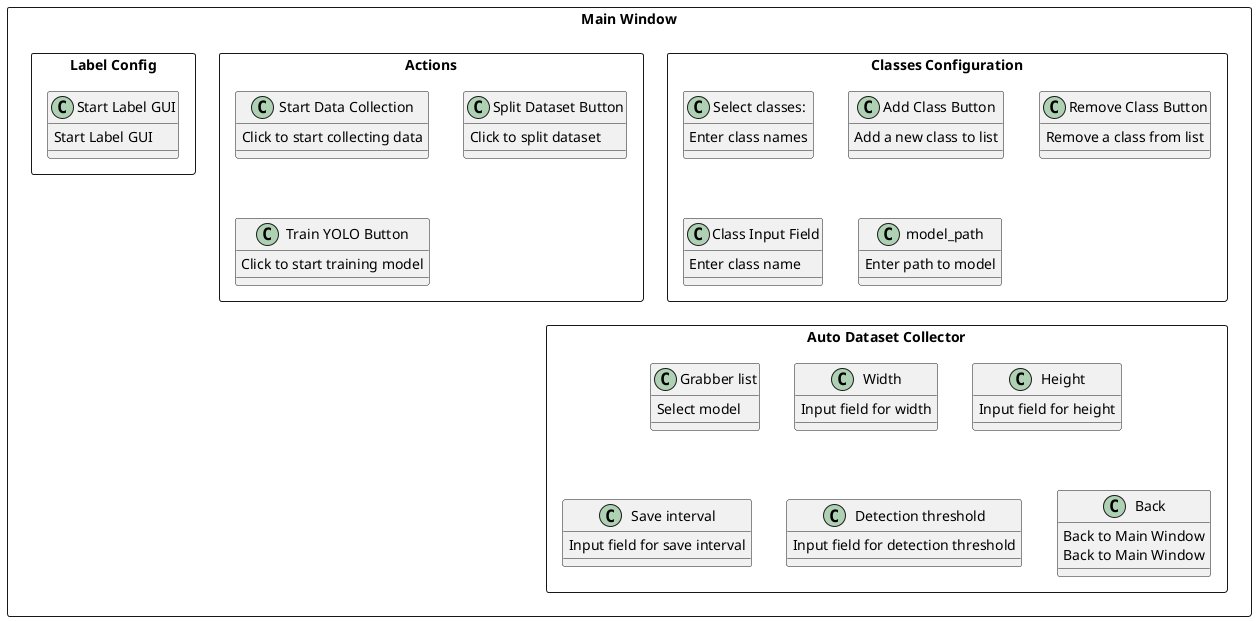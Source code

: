 @startuml
rectangle "Main Window" {
    rectangle "Classes Configuration" {
        "Select classes: " : Enter class names
        "Add Class Button" : Add a new class to list
        "Remove Class Button" : Remove a class from list
        "Class Input Field" : Enter class name
        "model_path" : Enter path to model
    }

    rectangle "Actions" {
        "Start Data Collection" : Click to start collecting data
        "Split Dataset Button" : Click to split dataset
        "Train YOLO Button" : Click to start training model
    }

    rectangle "Auto Dataset Collector" {
        "Grabber list" : Select model
        "Width" : Input field for width
        "Height" : Input field for height
        "Save interval" : Input field for save interval
        "Detection threshold" : Input field for detection threshold
        "Back" : Back to Main Window
    }

    rectangle "Label Config" {
        "Start Label GUI" : Start Label GUI
        "Back" : Back to Main Window
    }
}

@enduml
